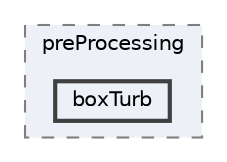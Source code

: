 digraph "applications/utilities/preProcessing/boxTurb"
{
 // LATEX_PDF_SIZE
  bgcolor="transparent";
  edge [fontname=Helvetica,fontsize=10,labelfontname=Helvetica,labelfontsize=10];
  node [fontname=Helvetica,fontsize=10,shape=box,height=0.2,width=0.4];
  compound=true
  subgraph clusterdir_2cb9088fcfa5d85f3ea0b5a37d6be287 {
    graph [ bgcolor="#edf0f7", pencolor="grey50", label="preProcessing", fontname=Helvetica,fontsize=10 style="filled,dashed", URL="dir_2cb9088fcfa5d85f3ea0b5a37d6be287.html",tooltip=""]
  dir_e63be396e33f4fbe80cf953628dc8086 [label="boxTurb", fillcolor="#edf0f7", color="grey25", style="filled,bold", URL="dir_e63be396e33f4fbe80cf953628dc8086.html",tooltip=""];
  }
}
